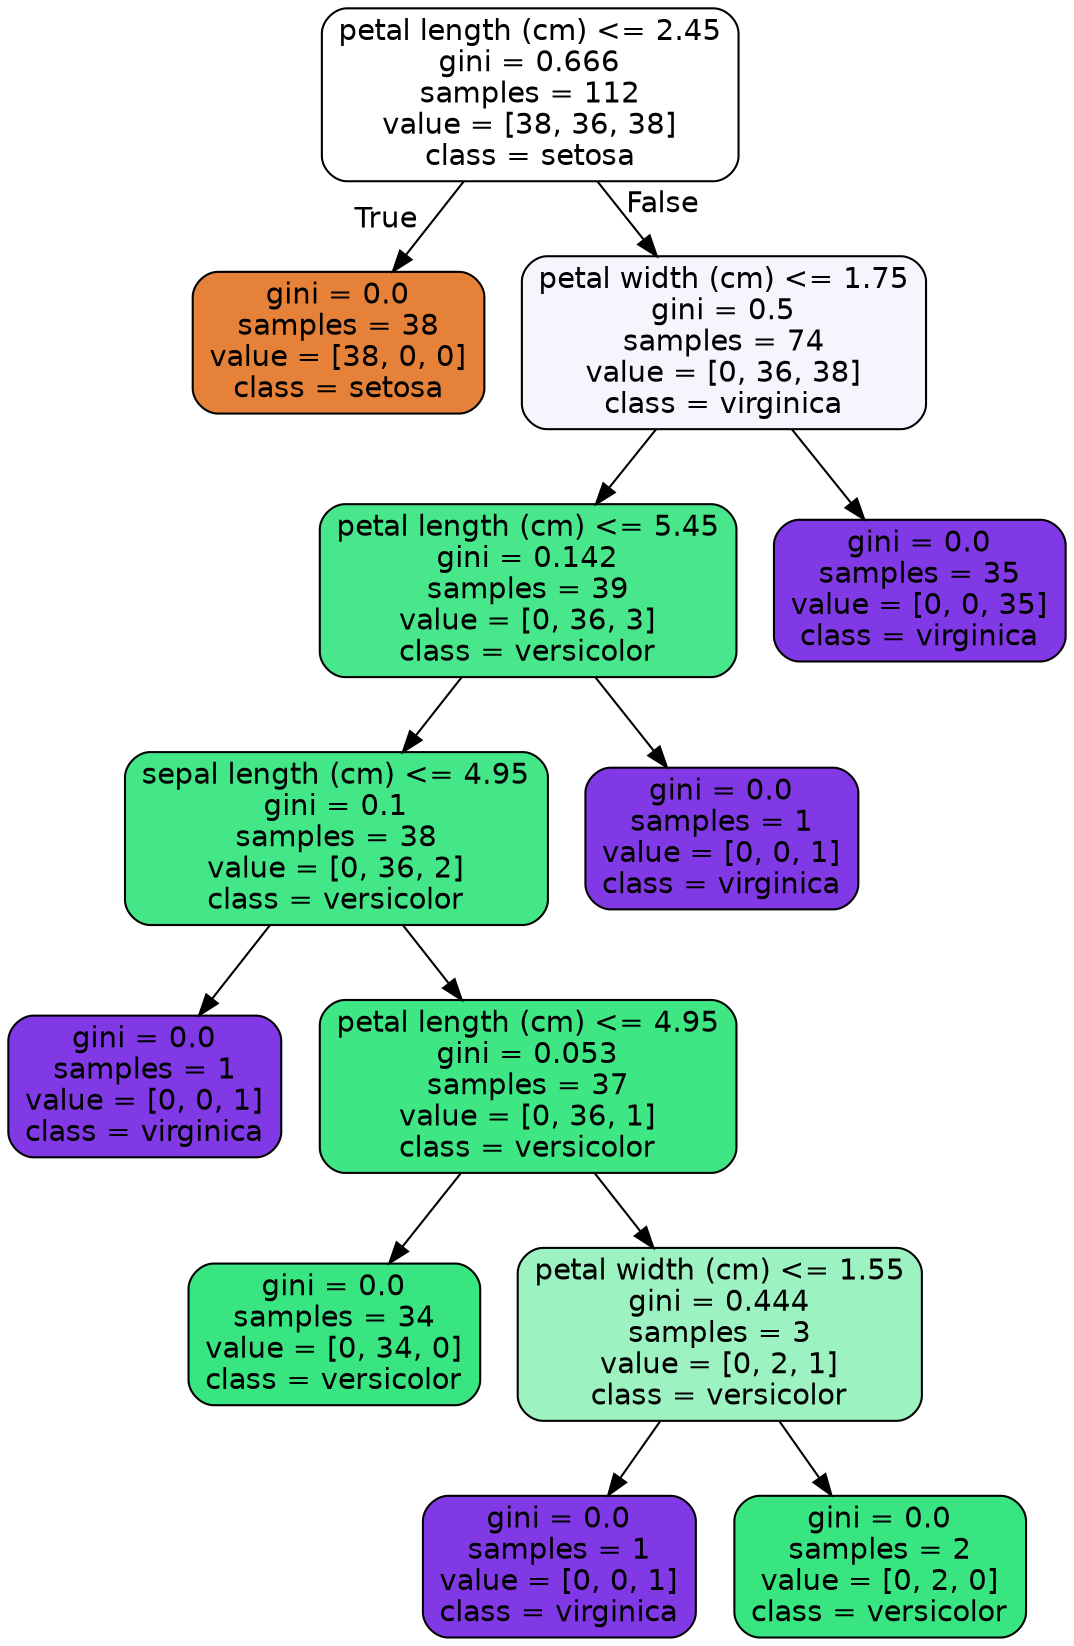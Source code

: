 digraph Tree {
node [shape=box, style="filled, rounded", color="black", fontname=helvetica] ;
edge [fontname=helvetica] ;
0 [label="petal length (cm) <= 2.45\ngini = 0.666\nsamples = 112\nvalue = [38, 36, 38]\nclass = setosa", fillcolor="#e5813900"] ;
1 [label="gini = 0.0\nsamples = 38\nvalue = [38, 0, 0]\nclass = setosa", fillcolor="#e58139ff"] ;
0 -> 1 [labeldistance=2.5, labelangle=45, headlabel="True"] ;
2 [label="petal width (cm) <= 1.75\ngini = 0.5\nsamples = 74\nvalue = [0, 36, 38]\nclass = virginica", fillcolor="#8139e50d"] ;
0 -> 2 [labeldistance=2.5, labelangle=-45, headlabel="False"] ;
3 [label="petal length (cm) <= 5.45\ngini = 0.142\nsamples = 39\nvalue = [0, 36, 3]\nclass = versicolor", fillcolor="#39e581ea"] ;
2 -> 3 ;
4 [label="sepal length (cm) <= 4.95\ngini = 0.1\nsamples = 38\nvalue = [0, 36, 2]\nclass = versicolor", fillcolor="#39e581f1"] ;
3 -> 4 ;
5 [label="gini = 0.0\nsamples = 1\nvalue = [0, 0, 1]\nclass = virginica", fillcolor="#8139e5ff"] ;
4 -> 5 ;
6 [label="petal length (cm) <= 4.95\ngini = 0.053\nsamples = 37\nvalue = [0, 36, 1]\nclass = versicolor", fillcolor="#39e581f8"] ;
4 -> 6 ;
7 [label="gini = 0.0\nsamples = 34\nvalue = [0, 34, 0]\nclass = versicolor", fillcolor="#39e581ff"] ;
6 -> 7 ;
8 [label="petal width (cm) <= 1.55\ngini = 0.444\nsamples = 3\nvalue = [0, 2, 1]\nclass = versicolor", fillcolor="#39e5817f"] ;
6 -> 8 ;
9 [label="gini = 0.0\nsamples = 1\nvalue = [0, 0, 1]\nclass = virginica", fillcolor="#8139e5ff"] ;
8 -> 9 ;
10 [label="gini = 0.0\nsamples = 2\nvalue = [0, 2, 0]\nclass = versicolor", fillcolor="#39e581ff"] ;
8 -> 10 ;
11 [label="gini = 0.0\nsamples = 1\nvalue = [0, 0, 1]\nclass = virginica", fillcolor="#8139e5ff"] ;
3 -> 11 ;
12 [label="gini = 0.0\nsamples = 35\nvalue = [0, 0, 35]\nclass = virginica", fillcolor="#8139e5ff"] ;
2 -> 12 ;
}